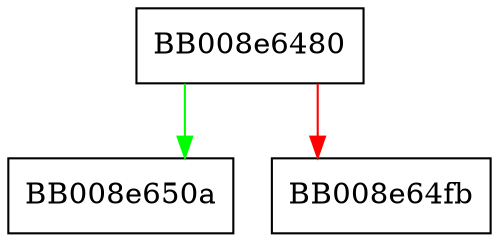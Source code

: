 digraph __nscd_getservbyport_r {
  node [shape="box"];
  graph [splines=ortho];
  BB008e6480 -> BB008e650a [color="green"];
  BB008e6480 -> BB008e64fb [color="red"];
}